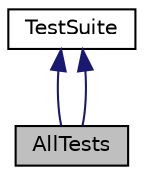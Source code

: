 digraph "AllTests"
{
  edge [fontname="Helvetica",fontsize="10",labelfontname="Helvetica",labelfontsize="10"];
  node [fontname="Helvetica",fontsize="10",shape=record];
  Node1 [label="AllTests",height=0.2,width=0.4,color="black", fillcolor="grey75", style="filled" fontcolor="black"];
  Node2 -> Node1 [dir="back",color="midnightblue",fontsize="10",style="solid"];
  Node2 [label="TestSuite",height=0.2,width=0.4,color="black", fillcolor="white", style="filled",URL="$class_test_suite.html"];
  Node2 -> Node1 [dir="back",color="midnightblue",fontsize="10",style="solid"];
}
